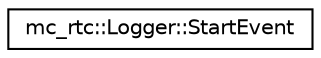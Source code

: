 digraph "Graphical Class Hierarchy"
{
 // INTERACTIVE_SVG=YES
 // LATEX_PDF_SIZE
  edge [fontname="Helvetica",fontsize="10",labelfontname="Helvetica",labelfontsize="10"];
  node [fontname="Helvetica",fontsize="10",shape=record];
  rankdir="LR";
  Node0 [label="mc_rtc::Logger::StartEvent",height=0.2,width=0.4,color="black", fillcolor="white", style="filled",URL="$structmc__rtc_1_1Logger_1_1StartEvent.html",tooltip="Start event."];
}
